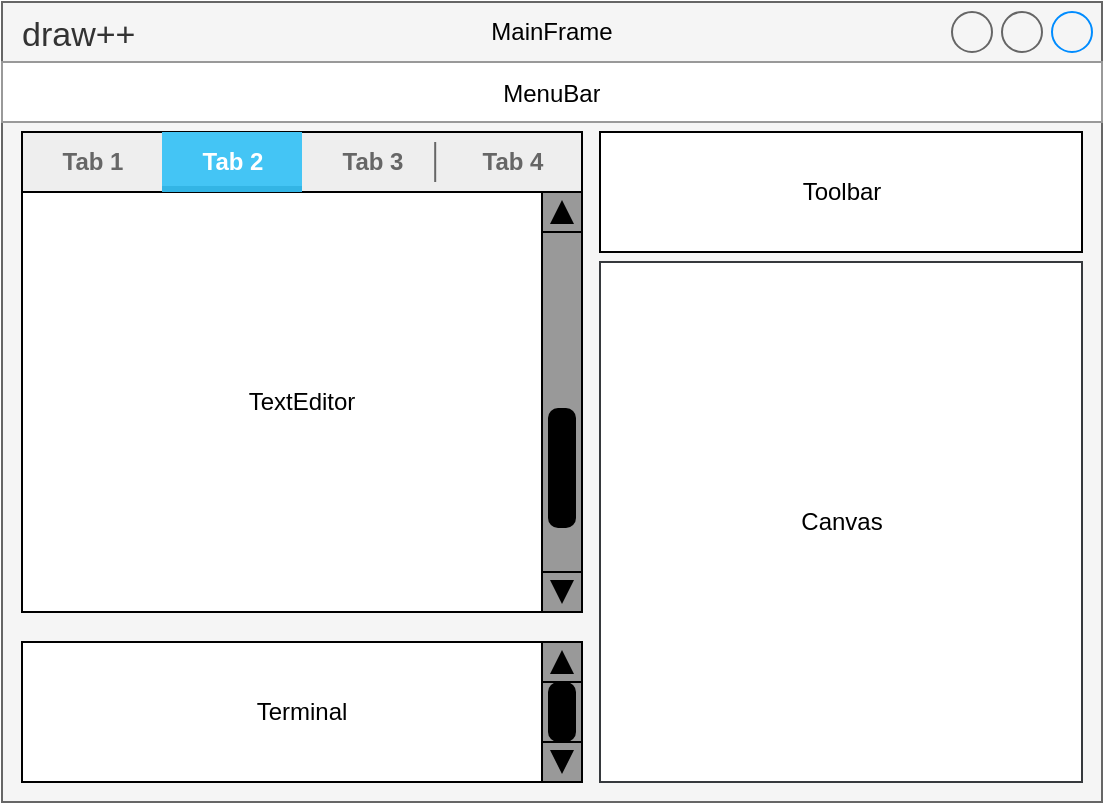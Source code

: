 <mxfile version="24.7.17">
  <diagram name="Page-1" id="8SUfUg2jpXmxrGxlzqGW">
    <mxGraphModel dx="1434" dy="844" grid="1" gridSize="10" guides="1" tooltips="1" connect="1" arrows="1" fold="1" page="1" pageScale="1" pageWidth="827" pageHeight="1169" math="0" shadow="0">
      <root>
        <mxCell id="0" />
        <mxCell id="1" parent="0" />
        <mxCell id="aJdjlZDazT4HGVtecKOH-3" value="draw++" style="strokeWidth=1;shadow=0;dashed=0;align=center;html=1;shape=mxgraph.mockup.containers.window;align=left;verticalAlign=top;spacingLeft=8;strokeColor2=#008cff;strokeColor3=#c4c4c4;mainText=;fontSize=17;labelBackgroundColor=none;whiteSpace=wrap;fillColor=#f5f5f5;fontColor=#333333;strokeColor=#666666;container=0;" vertex="1" parent="1">
          <mxGeometry x="170" y="210" width="550" height="400" as="geometry" />
        </mxCell>
        <mxCell id="aJdjlZDazT4HGVtecKOH-4" value="" style="swimlane;shape=mxgraph.bootstrap.anchor;strokeColor=#999999;fillColor=#ffffff;fontColor=#666666;childLayout=stackLayout;horizontal=0;startSize=0;horizontalStack=1;resizeParent=1;resizeParentMax=0;resizeLast=0;collapsible=0;marginBottom=0;whiteSpace=wrap;html=1;" vertex="1" parent="1">
          <mxGeometry x="170" y="240" width="550" height="30" as="geometry" />
        </mxCell>
        <mxCell id="aJdjlZDazT4HGVtecKOH-12" value="&lt;font style=&quot;font-size: 12px;&quot; color=&quot;#000000&quot;&gt;MenuBar&lt;/font&gt;" style="text;strokeColor=inherit;align=center;verticalAlign=middle;spacingLeft=10;spacingRight=10;overflow=hidden;points=[[0,0.5],[1,0.5]];portConstraint=eastwest;rotatable=0;whiteSpace=wrap;html=1;fillColor=inherit;fontColor=inherit;fontSize=17;" vertex="1" parent="aJdjlZDazT4HGVtecKOH-4">
          <mxGeometry width="550" height="30" as="geometry" />
        </mxCell>
        <mxCell id="aJdjlZDazT4HGVtecKOH-14" value="" style="rounded=0;arcSize=9;fillColor=#FFFFFF;align=left;spacingLeft=5;strokeColor=#000000;html=1;strokeWidth=1;fontSize=12" vertex="1" parent="1">
          <mxGeometry x="180" y="305" width="280" height="210" as="geometry" />
        </mxCell>
        <mxCell id="aJdjlZDazT4HGVtecKOH-15" value="" style="rounded=0;arcSize=9;fillColor=#FFFFFF;align=left;spacingLeft=5;strokeColor=#000000;html=1;strokeWidth=1;fontSize=12" vertex="1" parent="1">
          <mxGeometry x="180" y="530" width="280" height="70" as="geometry" />
        </mxCell>
        <mxCell id="aJdjlZDazT4HGVtecKOH-16" value="" style="strokeWidth=2;html=1;shadow=0;dashed=0;shape=mxgraph.android.rrect;rSize=0;fillColor=#eeeeee;strokeColor=none;" vertex="1" parent="1">
          <mxGeometry x="180" y="275" width="280" height="30" as="geometry" />
        </mxCell>
        <mxCell id="aJdjlZDazT4HGVtecKOH-17" value="Tab 1" style="strokeWidth=1;html=1;shadow=0;dashed=0;shape=mxgraph.android.anchor;fontStyle=1;fontColor=#666666;" vertex="1" parent="aJdjlZDazT4HGVtecKOH-16">
          <mxGeometry width="70" height="30" as="geometry" />
        </mxCell>
        <mxCell id="aJdjlZDazT4HGVtecKOH-18" value="Tab 2" style="strokeWidth=1;html=1;shadow=0;dashed=0;shape=mxgraph.android.rrect;rSize=0;fontStyle=1;fillColor=#44c5f5;strokeColor=none;fontColor=#ffffff;" vertex="1" parent="aJdjlZDazT4HGVtecKOH-16">
          <mxGeometry x="70" width="70" height="30" as="geometry" />
        </mxCell>
        <mxCell id="aJdjlZDazT4HGVtecKOH-19" value="" style="strokeWidth=1;html=1;shadow=0;dashed=0;shape=mxgraph.android.rrect;rSize=0;fillColor=#33b5e5;strokeColor=none;" vertex="1" parent="aJdjlZDazT4HGVtecKOH-18">
          <mxGeometry y="27" width="70" height="3" as="geometry" />
        </mxCell>
        <mxCell id="aJdjlZDazT4HGVtecKOH-20" value="Tab 3" style="strokeWidth=1;html=1;shadow=0;dashed=0;shape=mxgraph.android.anchor;fontStyle=1;fontColor=#666666;" vertex="1" parent="aJdjlZDazT4HGVtecKOH-16">
          <mxGeometry x="140" width="70" height="30" as="geometry" />
        </mxCell>
        <mxCell id="aJdjlZDazT4HGVtecKOH-21" value="Tab 4" style="strokeWidth=1;html=1;shadow=0;dashed=0;shape=mxgraph.android.anchor;fontStyle=1;fontColor=#666666;" vertex="1" parent="aJdjlZDazT4HGVtecKOH-16">
          <mxGeometry x="210" width="70" height="30" as="geometry" />
        </mxCell>
        <mxCell id="aJdjlZDazT4HGVtecKOH-22" value="" style="shape=line;strokeColor=#666666;direction=south;" vertex="1" parent="aJdjlZDazT4HGVtecKOH-16">
          <mxGeometry x="199.027" y="5" width="15.135" height="20" as="geometry" />
        </mxCell>
        <mxCell id="aJdjlZDazT4HGVtecKOH-24" value="" style="strokeWidth=1;html=1;shadow=0;dashed=0;shape=mxgraph.android.rrect;rSize=0;fillColor=#eeeeee;strokeColor=#000000;" vertex="1" parent="aJdjlZDazT4HGVtecKOH-16">
          <mxGeometry width="280" height="30" as="geometry" />
        </mxCell>
        <mxCell id="aJdjlZDazT4HGVtecKOH-25" value="Tab 1" style="strokeWidth=1;html=1;shadow=0;dashed=0;shape=mxgraph.android.anchor;fontStyle=1;fontColor=#666666;" vertex="1" parent="aJdjlZDazT4HGVtecKOH-24">
          <mxGeometry width="70" height="30" as="geometry" />
        </mxCell>
        <mxCell id="aJdjlZDazT4HGVtecKOH-26" value="Tab 2" style="strokeWidth=1;html=1;shadow=0;dashed=0;shape=mxgraph.android.rrect;rSize=0;fontStyle=1;fillColor=#44c5f5;strokeColor=none;fontColor=#ffffff;" vertex="1" parent="aJdjlZDazT4HGVtecKOH-24">
          <mxGeometry x="70" width="70" height="30" as="geometry" />
        </mxCell>
        <mxCell id="aJdjlZDazT4HGVtecKOH-27" value="" style="strokeWidth=1;html=1;shadow=0;dashed=0;shape=mxgraph.android.rrect;rSize=0;fillColor=#33b5e5;strokeColor=none;" vertex="1" parent="aJdjlZDazT4HGVtecKOH-26">
          <mxGeometry y="27" width="70" height="3" as="geometry" />
        </mxCell>
        <mxCell id="aJdjlZDazT4HGVtecKOH-28" value="Tab 3" style="strokeWidth=1;html=1;shadow=0;dashed=0;shape=mxgraph.android.anchor;fontStyle=1;fontColor=#666666;" vertex="1" parent="aJdjlZDazT4HGVtecKOH-24">
          <mxGeometry x="140" width="70" height="30" as="geometry" />
        </mxCell>
        <mxCell id="aJdjlZDazT4HGVtecKOH-29" value="Tab 4" style="strokeWidth=1;html=1;shadow=0;dashed=0;shape=mxgraph.android.anchor;fontStyle=1;fontColor=#666666;" vertex="1" parent="aJdjlZDazT4HGVtecKOH-24">
          <mxGeometry x="210" width="70" height="30" as="geometry" />
        </mxCell>
        <mxCell id="aJdjlZDazT4HGVtecKOH-30" value="" style="shape=line;strokeColor=#666666;direction=south;" vertex="1" parent="aJdjlZDazT4HGVtecKOH-24">
          <mxGeometry x="199.027" y="5" width="15.135" height="20" as="geometry" />
        </mxCell>
        <mxCell id="aJdjlZDazT4HGVtecKOH-32" value="" style="shape=rect;fillColor=#ffffff;strokeColor=#000000;graientColor=none;hachureGap=4;pointerEvents=0;fontFamily=Architects Daughter;fontSource=https%3A%2F%2Ffonts.googleapis.com%2Fcss%3Ffamily%3DArchitects%2BDaughter;fontSize=20;" vertex="1" parent="1">
          <mxGeometry x="469" y="275" width="241" height="60" as="geometry" />
        </mxCell>
        <mxCell id="aJdjlZDazT4HGVtecKOH-37" value="" style="rounded=0;whiteSpace=wrap;html=1;fillColor=#FFFFFF;strokeColor=#36393d;" vertex="1" parent="1">
          <mxGeometry x="469" y="340" width="241" height="260" as="geometry" />
        </mxCell>
        <mxCell id="aJdjlZDazT4HGVtecKOH-38" value="&lt;font color=&quot;#000000&quot;&gt;TextEditor&lt;/font&gt;" style="text;html=1;align=center;verticalAlign=middle;whiteSpace=wrap;rounded=0;" vertex="1" parent="1">
          <mxGeometry x="290" y="395" width="60" height="30" as="geometry" />
        </mxCell>
        <mxCell id="aJdjlZDazT4HGVtecKOH-39" value="&lt;font color=&quot;#000000&quot;&gt;Terminal&lt;/font&gt;" style="text;html=1;align=center;verticalAlign=middle;whiteSpace=wrap;rounded=0;" vertex="1" parent="1">
          <mxGeometry x="290" y="550" width="60" height="30" as="geometry" />
        </mxCell>
        <mxCell id="aJdjlZDazT4HGVtecKOH-40" value="&lt;font color=&quot;#000000&quot;&gt;Canvas&lt;/font&gt;" style="text;html=1;align=center;verticalAlign=middle;whiteSpace=wrap;rounded=0;" vertex="1" parent="1">
          <mxGeometry x="559.5" y="455" width="60" height="30" as="geometry" />
        </mxCell>
        <mxCell id="aJdjlZDazT4HGVtecKOH-41" value="&lt;font color=&quot;#000000&quot;&gt;Toolbar&lt;/font&gt;" style="text;html=1;align=center;verticalAlign=middle;whiteSpace=wrap;rounded=0;" vertex="1" parent="1">
          <mxGeometry x="559.5" y="290" width="60" height="30" as="geometry" />
        </mxCell>
        <mxCell id="aJdjlZDazT4HGVtecKOH-44" value="&lt;font color=&quot;#000000&quot;&gt;MainFrame&lt;/font&gt;" style="text;html=1;align=center;verticalAlign=middle;whiteSpace=wrap;rounded=0;" vertex="1" parent="1">
          <mxGeometry x="415" y="210" width="60" height="30" as="geometry" />
        </mxCell>
        <mxCell id="aJdjlZDazT4HGVtecKOH-48" value="" style="verticalLabelPosition=bottom;shadow=0;dashed=0;align=center;html=1;verticalAlign=top;strokeWidth=1;shape=mxgraph.mockup.navigation.scrollBar;barPos=20;fillColor2=#000000;strokeColor2=none;direction=north;allowArrows=1;fillColor=#999999;" vertex="1" parent="1">
          <mxGeometry x="440" y="305" width="20" height="210" as="geometry" />
        </mxCell>
        <mxCell id="aJdjlZDazT4HGVtecKOH-49" value="" style="verticalLabelPosition=bottom;shadow=0;dashed=0;align=center;html=1;verticalAlign=top;strokeWidth=1;shape=mxgraph.mockup.navigation.scrollBar;barPos=20;fillColor2=#000000;strokeColor2=none;direction=north;allowArrows=1;fillColor=#999999;" vertex="1" parent="1">
          <mxGeometry x="440" y="530" width="20" height="70" as="geometry" />
        </mxCell>
      </root>
    </mxGraphModel>
  </diagram>
</mxfile>

